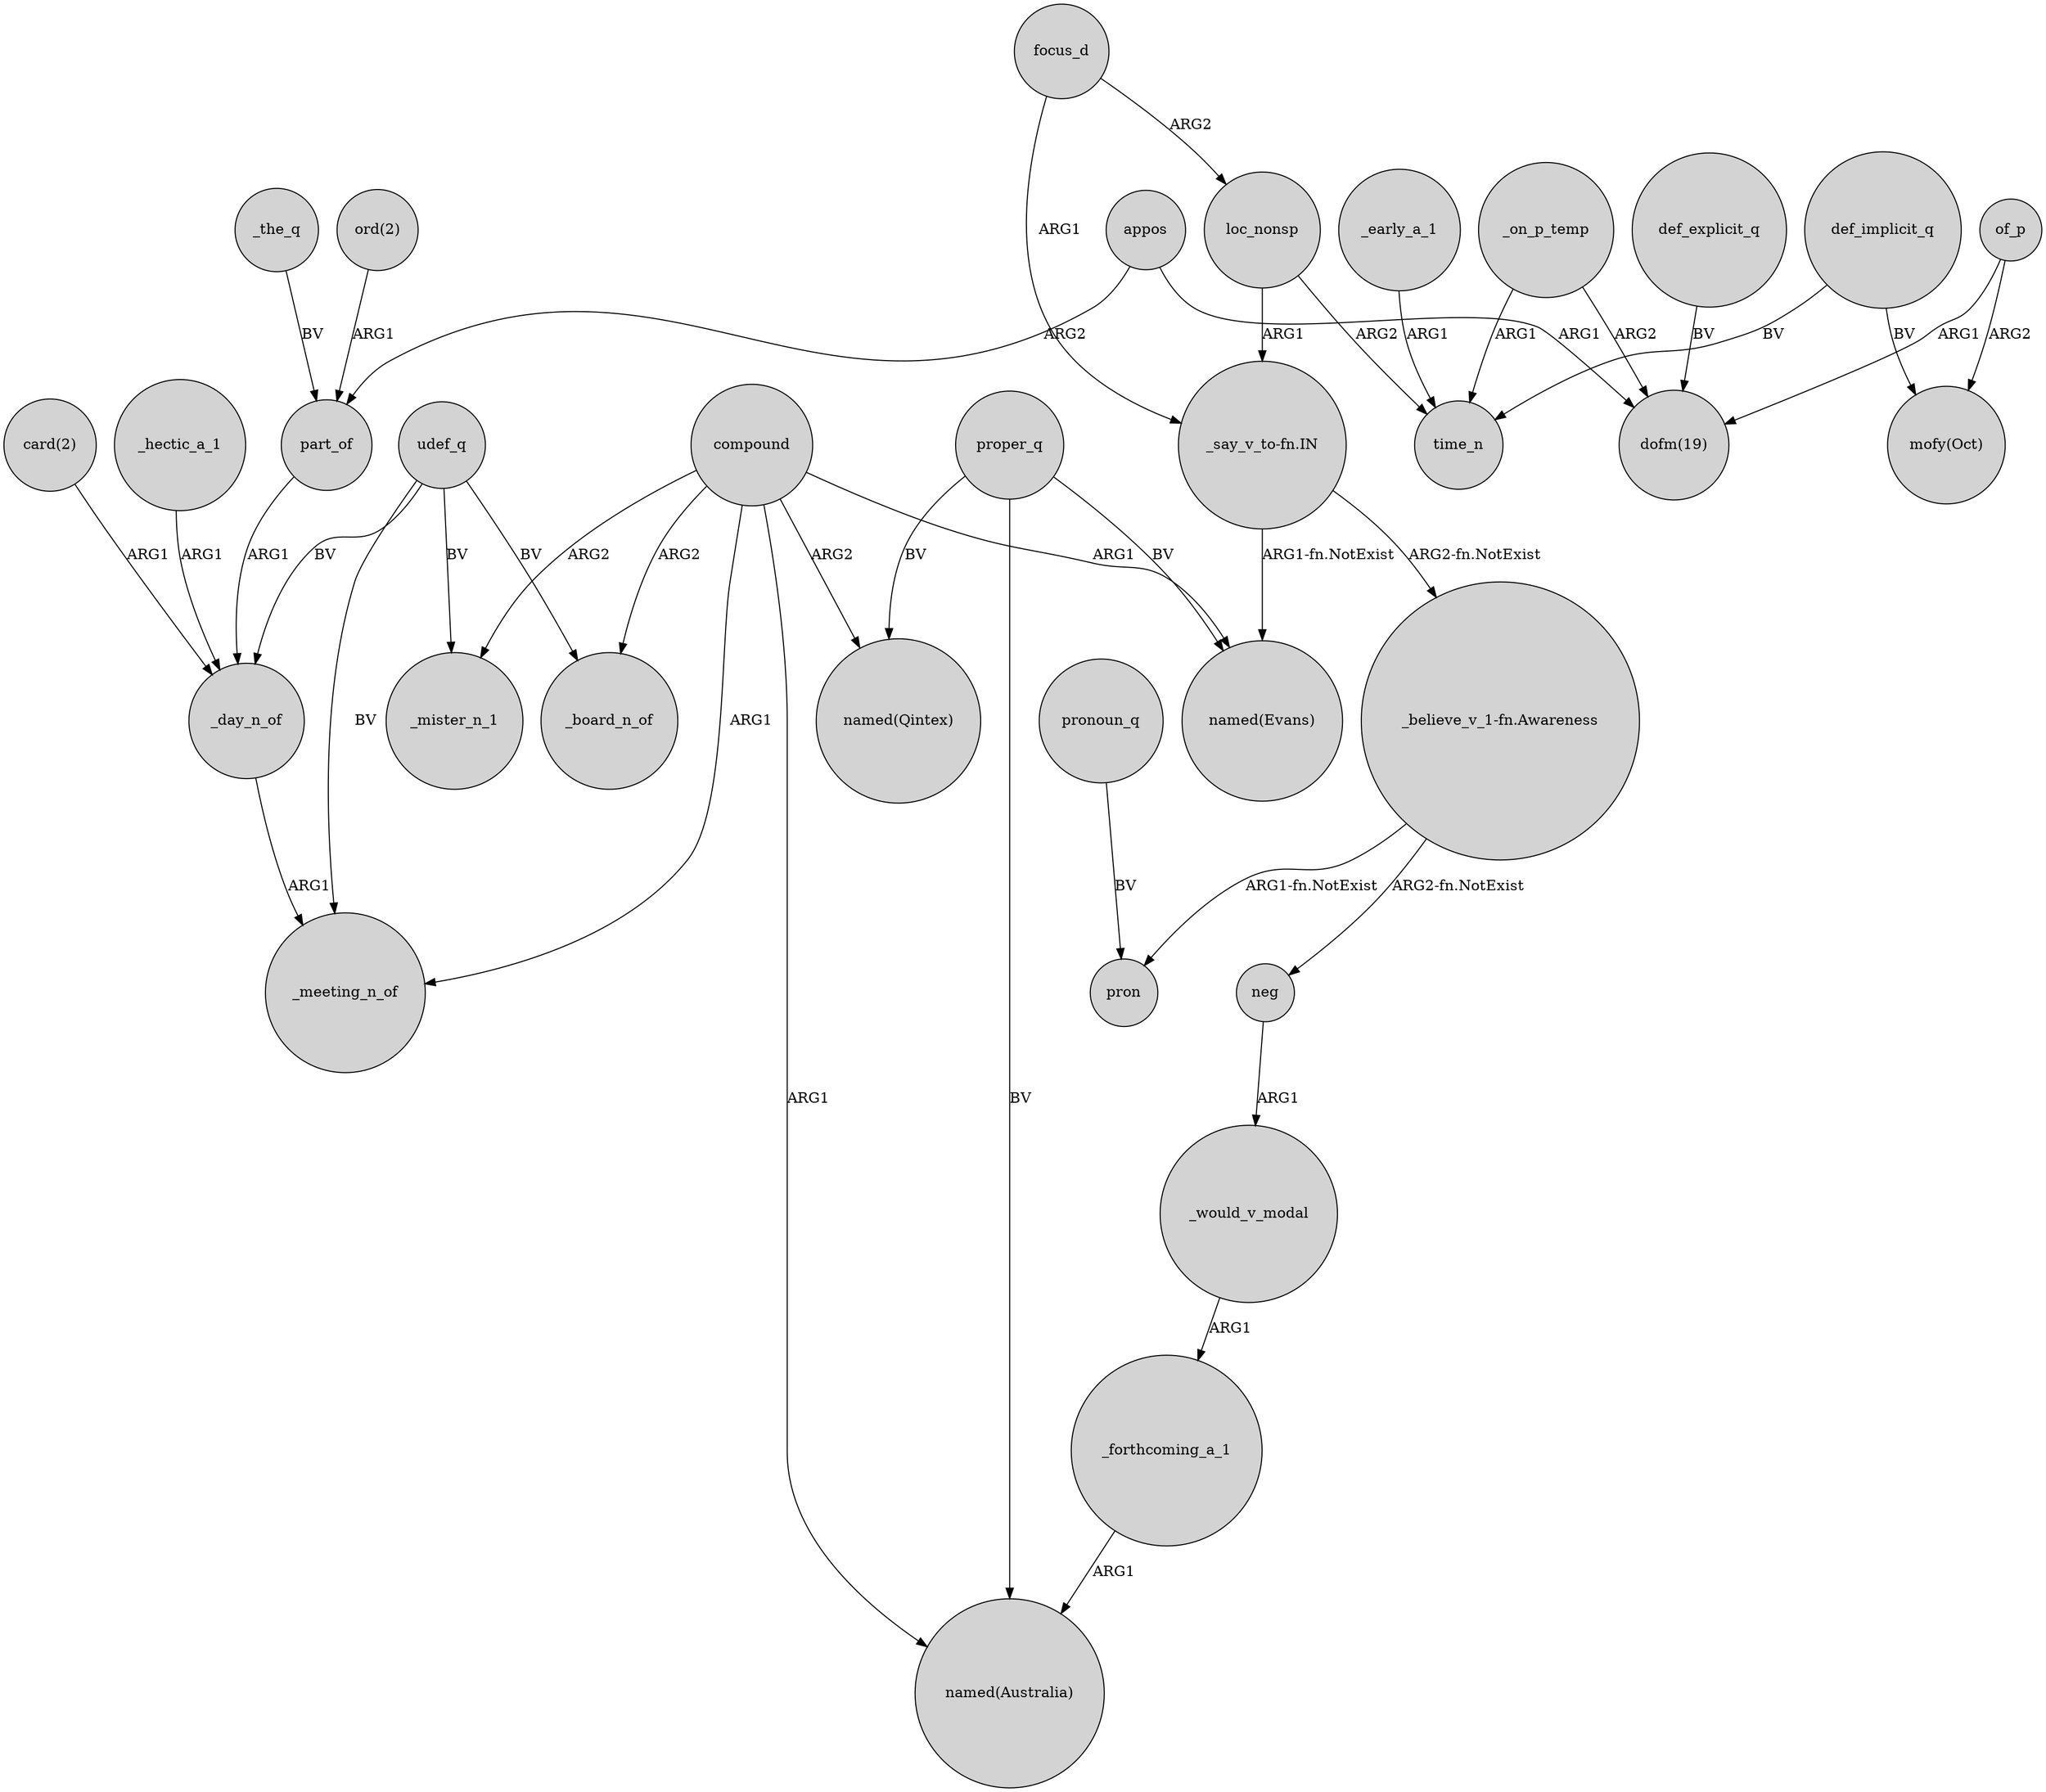 digraph {
	node [shape=circle style=filled]
	"card(2)" -> _day_n_of [label=ARG1]
	focus_d -> loc_nonsp [label=ARG2]
	proper_q -> "named(Evans)" [label=BV]
	neg -> _would_v_modal [label=ARG1]
	_hectic_a_1 -> _day_n_of [label=ARG1]
	_on_p_temp -> time_n [label=ARG1]
	def_implicit_q -> "mofy(Oct)" [label=BV]
	part_of -> _day_n_of [label=ARG1]
	def_implicit_q -> time_n [label=BV]
	appos -> "dofm(19)" [label=ARG1]
	proper_q -> "named(Qintex)" [label=BV]
	compound -> _mister_n_1 [label=ARG2]
	udef_q -> _mister_n_1 [label=BV]
	udef_q -> _board_n_of [label=BV]
	"_believe_v_1-fn.Awareness" -> neg [label="ARG2-fn.NotExist"]
	of_p -> "mofy(Oct)" [label=ARG2]
	udef_q -> _day_n_of [label=BV]
	compound -> "named(Qintex)" [label=ARG2]
	udef_q -> _meeting_n_of [label=BV]
	loc_nonsp -> time_n [label=ARG2]
	compound -> _meeting_n_of [label=ARG1]
	"_say_v_to-fn.IN" -> "_believe_v_1-fn.Awareness" [label="ARG2-fn.NotExist"]
	pronoun_q -> pron [label=BV]
	"_say_v_to-fn.IN" -> "named(Evans)" [label="ARG1-fn.NotExist"]
	_would_v_modal -> _forthcoming_a_1 [label=ARG1]
	def_explicit_q -> "dofm(19)" [label=BV]
	"ord(2)" -> part_of [label=ARG1]
	compound -> "named(Evans)" [label=ARG1]
	loc_nonsp -> "_say_v_to-fn.IN" [label=ARG1]
	_the_q -> part_of [label=BV]
	appos -> part_of [label=ARG2]
	compound -> _board_n_of [label=ARG2]
	proper_q -> "named(Australia)" [label=BV]
	of_p -> "dofm(19)" [label=ARG1]
	_early_a_1 -> time_n [label=ARG1]
	compound -> "named(Australia)" [label=ARG1]
	_forthcoming_a_1 -> "named(Australia)" [label=ARG1]
	_day_n_of -> _meeting_n_of [label=ARG1]
	_on_p_temp -> "dofm(19)" [label=ARG2]
	"_believe_v_1-fn.Awareness" -> pron [label="ARG1-fn.NotExist"]
	focus_d -> "_say_v_to-fn.IN" [label=ARG1]
}
